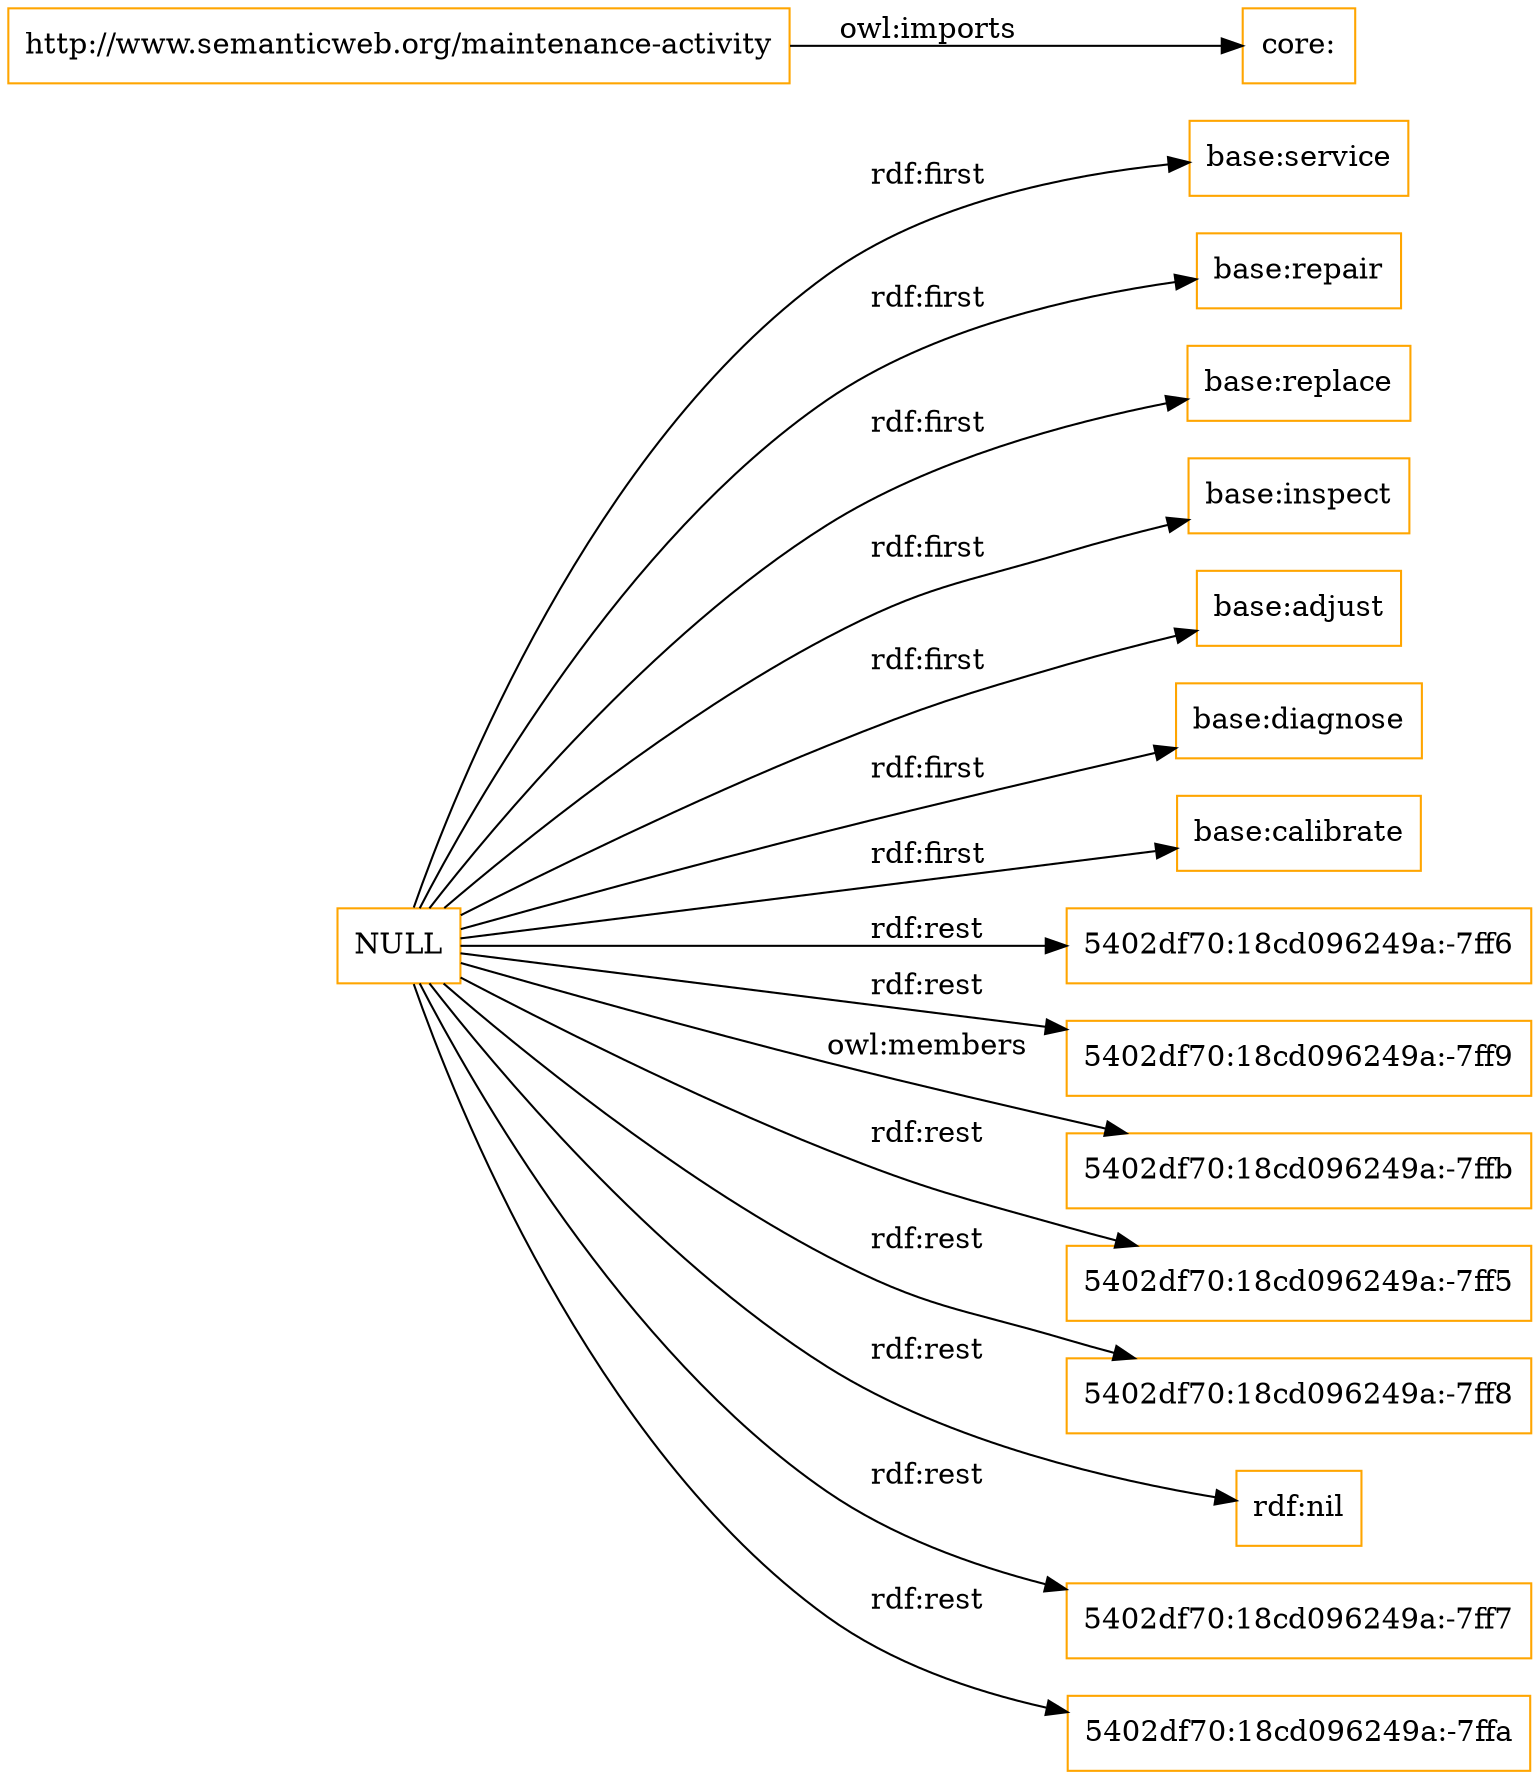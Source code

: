 digraph ar2dtool_diagram { 
rankdir=LR;
size="1501"
node [shape = rectangle, color="orange"]; "base:service" "base:repair" "base:replace" "base:inspect" "base:adjust" "base:diagnose" "base:calibrate" ; /*classes style*/
	"http://www.semanticweb.org/maintenance-activity" -> "core:" [ label = "owl:imports" ];
	"NULL" -> "base:calibrate" [ label = "rdf:first" ];
	"NULL" -> "5402df70:18cd096249a:-7ff6" [ label = "rdf:rest" ];
	"NULL" -> "5402df70:18cd096249a:-7ff9" [ label = "rdf:rest" ];
	"NULL" -> "base:replace" [ label = "rdf:first" ];
	"NULL" -> "5402df70:18cd096249a:-7ffb" [ label = "owl:members" ];
	"NULL" -> "5402df70:18cd096249a:-7ff5" [ label = "rdf:rest" ];
	"NULL" -> "5402df70:18cd096249a:-7ff8" [ label = "rdf:rest" ];
	"NULL" -> "base:adjust" [ label = "rdf:first" ];
	"NULL" -> "rdf:nil" [ label = "rdf:rest" ];
	"NULL" -> "5402df70:18cd096249a:-7ff7" [ label = "rdf:rest" ];
	"NULL" -> "base:service" [ label = "rdf:first" ];
	"NULL" -> "5402df70:18cd096249a:-7ffa" [ label = "rdf:rest" ];
	"NULL" -> "base:inspect" [ label = "rdf:first" ];
	"NULL" -> "base:repair" [ label = "rdf:first" ];
	"NULL" -> "base:diagnose" [ label = "rdf:first" ];

}
